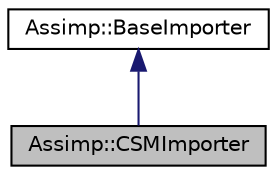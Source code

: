 digraph "Assimp::CSMImporter"
{
  edge [fontname="Helvetica",fontsize="10",labelfontname="Helvetica",labelfontsize="10"];
  node [fontname="Helvetica",fontsize="10",shape=record];
  Node1 [label="Assimp::CSMImporter",height=0.2,width=0.4,color="black", fillcolor="grey75", style="filled", fontcolor="black"];
  Node2 -> Node1 [dir="back",color="midnightblue",fontsize="10",style="solid"];
  Node2 [label="Assimp::BaseImporter",height=0.2,width=0.4,color="black", fillcolor="white", style="filled",URL="$class_assimp_1_1_base_importer.html"];
}
